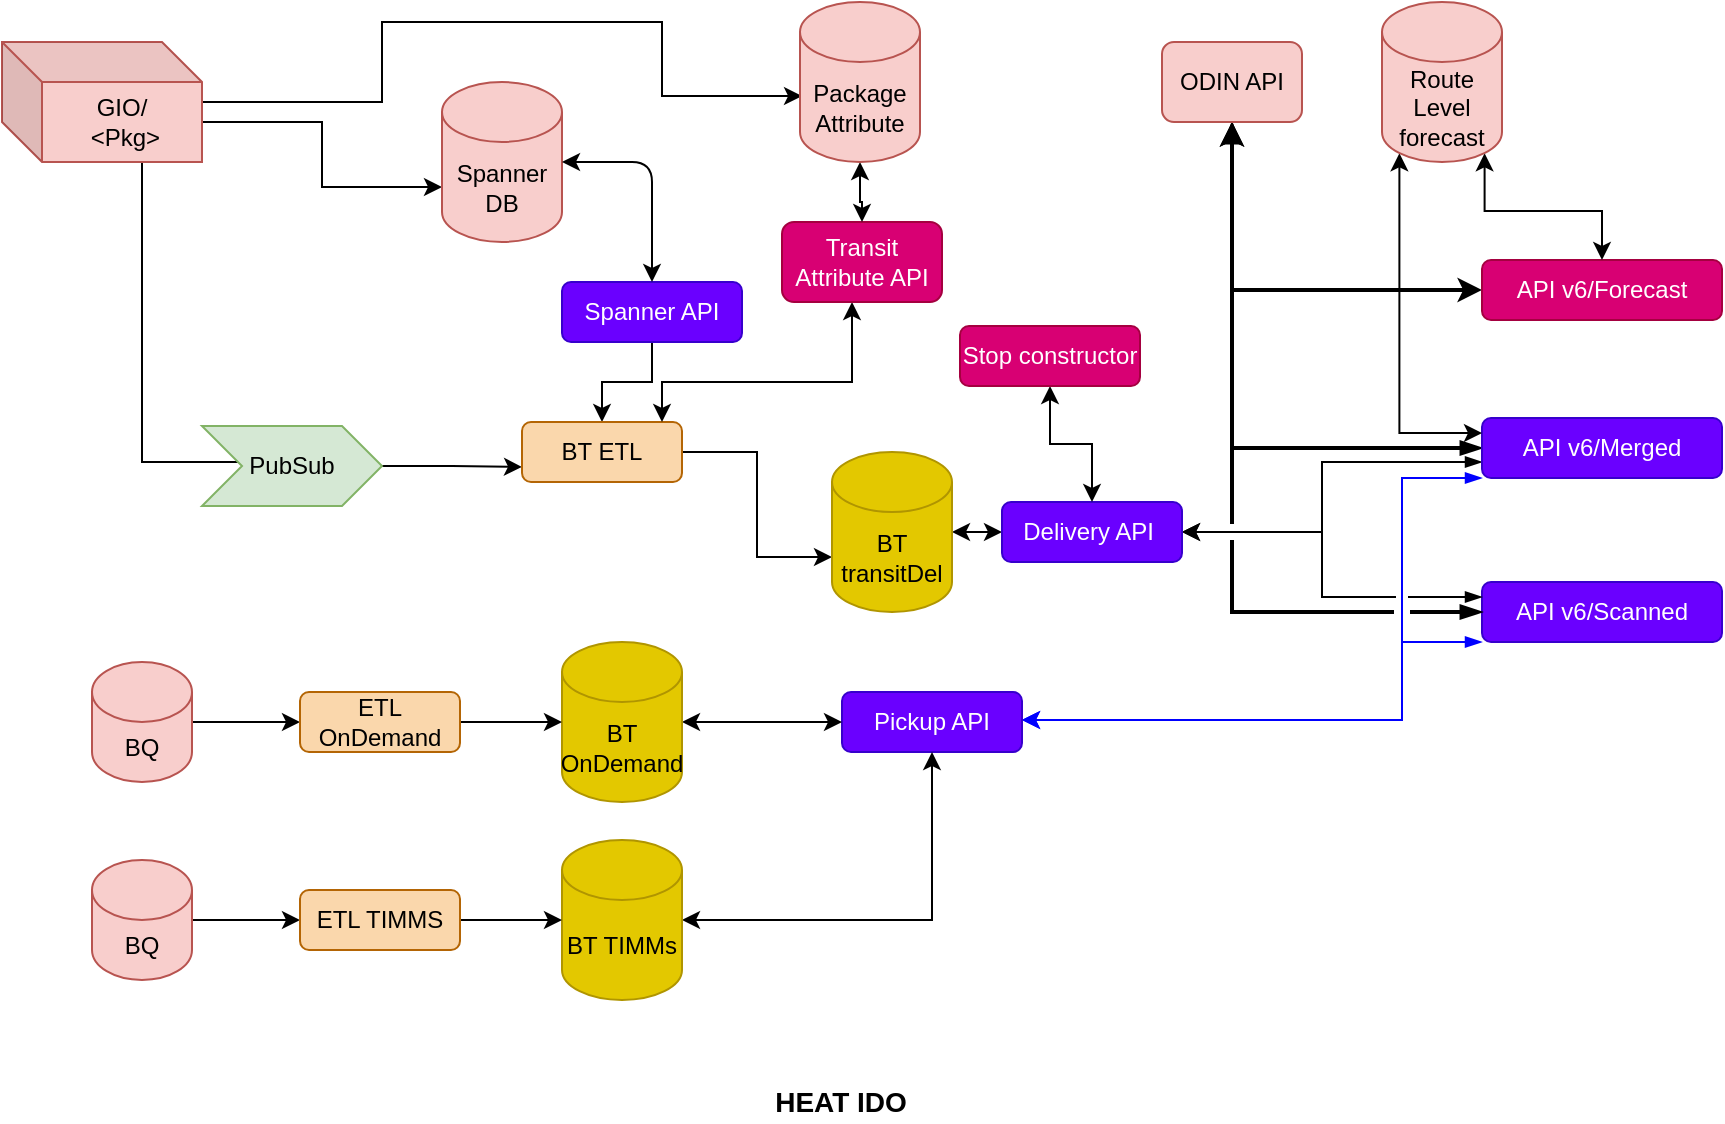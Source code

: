 <mxfile version="14.6.3" type="github">
  <diagram id="fFg92c2pQvZDjQnovCKE" name="Page-1">
    <mxGraphModel dx="868" dy="450" grid="1" gridSize="10" guides="1" tooltips="1" connect="1" arrows="1" fold="1" page="1" pageScale="1" pageWidth="980" pageHeight="1390" math="0" shadow="0">
      <root>
        <mxCell id="0" />
        <mxCell id="1" parent="0" />
        <mxCell id="un_jr5ibtPmmpusLno7o-21" style="rounded=0;orthogonalLoop=1;jettySize=auto;html=1;edgeStyle=orthogonalEdgeStyle;endArrow=blockThin;endFill=1;exitX=0;exitY=0.5;exitDx=0;exitDy=0;jumpStyle=gap;startArrow=classic;startFill=1;entryX=0.5;entryY=1;entryDx=0;entryDy=0;strokeWidth=2;" parent="1" source="un_jr5ibtPmmpusLno7o-16" target="bANdUX00ldxKiqN2QLkD-24" edge="1">
          <mxGeometry relative="1" as="geometry">
            <mxPoint x="643" y="210" as="targetPoint" />
            <Array as="points">
              <mxPoint x="625" y="174" />
            </Array>
          </mxGeometry>
        </mxCell>
        <mxCell id="bANdUX00ldxKiqN2QLkD-5" style="edgeStyle=orthogonalEdgeStyle;rounded=0;orthogonalLoop=1;jettySize=auto;html=1;entryX=0;entryY=0;entryDx=0;entryDy=52.5;entryPerimeter=0;" parent="1" source="bANdUX00ldxKiqN2QLkD-2" target="bANdUX00ldxKiqN2QLkD-3" edge="1">
          <mxGeometry relative="1" as="geometry">
            <Array as="points">
              <mxPoint x="170" y="90" />
              <mxPoint x="170" y="123" />
            </Array>
          </mxGeometry>
        </mxCell>
        <mxCell id="SA-iDwVwZmnXe08kRZjd-3" style="edgeStyle=orthogonalEdgeStyle;rounded=0;orthogonalLoop=1;jettySize=auto;html=1;entryX=0;entryY=0.5;entryDx=0;entryDy=0;" parent="1" source="bANdUX00ldxKiqN2QLkD-2" target="bANdUX00ldxKiqN2QLkD-4" edge="1">
          <mxGeometry relative="1" as="geometry">
            <mxPoint x="80" y="260" as="targetPoint" />
            <Array as="points">
              <mxPoint x="80" y="260" />
            </Array>
          </mxGeometry>
        </mxCell>
        <mxCell id="un_jr5ibtPmmpusLno7o-3" value="" style="edgeStyle=orthogonalEdgeStyle;rounded=0;orthogonalLoop=1;jettySize=auto;html=1;entryX=0.017;entryY=0.588;entryDx=0;entryDy=0;entryPerimeter=0;" parent="1" source="bANdUX00ldxKiqN2QLkD-2" target="un_jr5ibtPmmpusLno7o-1" edge="1">
          <mxGeometry relative="1" as="geometry">
            <Array as="points">
              <mxPoint x="200" y="80" />
              <mxPoint x="200" y="40" />
              <mxPoint x="340" y="40" />
              <mxPoint x="340" y="77" />
            </Array>
          </mxGeometry>
        </mxCell>
        <mxCell id="bANdUX00ldxKiqN2QLkD-2" value="GIO/&lt;br&gt;&amp;nbsp;&amp;lt;Pkg&amp;gt;" style="shape=cube;whiteSpace=wrap;html=1;boundedLbl=1;backgroundOutline=1;darkOpacity=0.05;darkOpacity2=0.1;fillColor=#f8cecc;strokeColor=#b85450;" parent="1" vertex="1">
          <mxGeometry x="10" y="50" width="100" height="60" as="geometry" />
        </mxCell>
        <mxCell id="bANdUX00ldxKiqN2QLkD-3" value="Spanner DB" style="shape=cylinder3;whiteSpace=wrap;html=1;boundedLbl=1;backgroundOutline=1;size=15;fillColor=#f8cecc;strokeColor=#b85450;" parent="1" vertex="1">
          <mxGeometry x="230" y="70" width="60" height="80" as="geometry" />
        </mxCell>
        <mxCell id="bANdUX00ldxKiqN2QLkD-12" style="edgeStyle=orthogonalEdgeStyle;rounded=0;orthogonalLoop=1;jettySize=auto;html=1;entryX=0;entryY=0.75;entryDx=0;entryDy=0;" parent="1" source="bANdUX00ldxKiqN2QLkD-4" target="bANdUX00ldxKiqN2QLkD-9" edge="1">
          <mxGeometry relative="1" as="geometry" />
        </mxCell>
        <mxCell id="bANdUX00ldxKiqN2QLkD-4" value="PubSub" style="shape=step;perimeter=stepPerimeter;whiteSpace=wrap;html=1;fixedSize=1;fillColor=#d5e8d4;strokeColor=#82b366;" parent="1" vertex="1">
          <mxGeometry x="110" y="242" width="90" height="40" as="geometry" />
        </mxCell>
        <mxCell id="bANdUX00ldxKiqN2QLkD-13" style="edgeStyle=orthogonalEdgeStyle;rounded=0;orthogonalLoop=1;jettySize=auto;html=1;entryX=0.5;entryY=0;entryDx=0;entryDy=0;" parent="1" source="bANdUX00ldxKiqN2QLkD-7" target="bANdUX00ldxKiqN2QLkD-9" edge="1">
          <mxGeometry relative="1" as="geometry" />
        </mxCell>
        <mxCell id="bANdUX00ldxKiqN2QLkD-7" value="Spanner API" style="rounded=1;whiteSpace=wrap;html=1;fillColor=#6a00ff;strokeColor=#3700CC;fontColor=#ffffff;" parent="1" vertex="1">
          <mxGeometry x="290" y="170" width="90" height="30" as="geometry" />
        </mxCell>
        <mxCell id="bANdUX00ldxKiqN2QLkD-8" value="" style="endArrow=classic;startArrow=classic;html=1;entryX=1;entryY=0.5;entryDx=0;entryDy=0;entryPerimeter=0;exitX=0.5;exitY=0;exitDx=0;exitDy=0;" parent="1" source="bANdUX00ldxKiqN2QLkD-7" target="bANdUX00ldxKiqN2QLkD-3" edge="1">
          <mxGeometry width="50" height="50" relative="1" as="geometry">
            <mxPoint x="400" y="250" as="sourcePoint" />
            <mxPoint x="450" y="200" as="targetPoint" />
            <Array as="points">
              <mxPoint x="335" y="110" />
            </Array>
          </mxGeometry>
        </mxCell>
        <mxCell id="bANdUX00ldxKiqN2QLkD-11" style="edgeStyle=orthogonalEdgeStyle;rounded=0;orthogonalLoop=1;jettySize=auto;html=1;entryX=0;entryY=0;entryDx=0;entryDy=52.5;entryPerimeter=0;" parent="1" source="bANdUX00ldxKiqN2QLkD-9" target="bANdUX00ldxKiqN2QLkD-10" edge="1">
          <mxGeometry relative="1" as="geometry" />
        </mxCell>
        <mxCell id="bANdUX00ldxKiqN2QLkD-9" value="BT ETL" style="rounded=1;whiteSpace=wrap;html=1;fillColor=#fad7ac;strokeColor=#b46504;" parent="1" vertex="1">
          <mxGeometry x="270" y="240" width="80" height="30" as="geometry" />
        </mxCell>
        <mxCell id="bANdUX00ldxKiqN2QLkD-23" value="" style="edgeStyle=orthogonalEdgeStyle;rounded=0;orthogonalLoop=1;jettySize=auto;html=1;startArrow=classic;startFill=1;" parent="1" source="bANdUX00ldxKiqN2QLkD-10" target="bANdUX00ldxKiqN2QLkD-21" edge="1">
          <mxGeometry relative="1" as="geometry" />
        </mxCell>
        <mxCell id="bANdUX00ldxKiqN2QLkD-10" value="BT&lt;br&gt;transitDel" style="shape=cylinder3;whiteSpace=wrap;html=1;boundedLbl=1;backgroundOutline=1;size=15;fillColor=#e3c800;strokeColor=#B09500;fontColor=#000000;" parent="1" vertex="1">
          <mxGeometry x="425" y="255" width="60" height="80" as="geometry" />
        </mxCell>
        <mxCell id="bANdUX00ldxKiqN2QLkD-15" style="edgeStyle=orthogonalEdgeStyle;rounded=0;orthogonalLoop=1;jettySize=auto;html=1;entryX=0.875;entryY=0;entryDx=0;entryDy=0;entryPerimeter=0;startArrow=classic;startFill=1;" parent="1" source="bANdUX00ldxKiqN2QLkD-14" target="bANdUX00ldxKiqN2QLkD-9" edge="1">
          <mxGeometry relative="1" as="geometry">
            <Array as="points">
              <mxPoint x="435" y="220" />
              <mxPoint x="340" y="220" />
            </Array>
          </mxGeometry>
        </mxCell>
        <mxCell id="bANdUX00ldxKiqN2QLkD-14" value="Transit Attribute API" style="rounded=1;whiteSpace=wrap;html=1;fillColor=#d80073;strokeColor=#A50040;fontColor=#ffffff;" parent="1" vertex="1">
          <mxGeometry x="400" y="140" width="80" height="40" as="geometry" />
        </mxCell>
        <mxCell id="bANdUX00ldxKiqN2QLkD-16" value="API v6/Scanned" style="rounded=1;whiteSpace=wrap;html=1;fillColor=#6a00ff;strokeColor=#3700CC;fontColor=#ffffff;" parent="1" vertex="1">
          <mxGeometry x="750" y="320" width="120" height="30" as="geometry" />
        </mxCell>
        <mxCell id="DF-TPiwxnNoxllwe0dpw-11" style="edgeStyle=orthogonalEdgeStyle;rounded=0;jumpStyle=gap;orthogonalLoop=1;jettySize=auto;html=1;startArrow=classic;startFill=1;endArrow=blockThin;endFill=1;strokeColor=#0000FF;" edge="1" parent="1" source="bANdUX00ldxKiqN2QLkD-19">
          <mxGeometry relative="1" as="geometry">
            <mxPoint x="750" y="350" as="targetPoint" />
            <Array as="points">
              <mxPoint x="710" y="389" />
              <mxPoint x="710" y="350" />
            </Array>
          </mxGeometry>
        </mxCell>
        <mxCell id="DF-TPiwxnNoxllwe0dpw-12" style="edgeStyle=orthogonalEdgeStyle;rounded=0;jumpStyle=gap;orthogonalLoop=1;jettySize=auto;html=1;entryX=0;entryY=1;entryDx=0;entryDy=0;startArrow=classic;startFill=1;endArrow=blockThin;endFill=1;strokeColor=#0000FF;" edge="1" parent="1" source="bANdUX00ldxKiqN2QLkD-19" target="un_jr5ibtPmmpusLno7o-15">
          <mxGeometry relative="1" as="geometry">
            <Array as="points">
              <mxPoint x="710" y="389" />
              <mxPoint x="710" y="268" />
            </Array>
          </mxGeometry>
        </mxCell>
        <mxCell id="bANdUX00ldxKiqN2QLkD-19" value="Pickup API" style="rounded=1;whiteSpace=wrap;html=1;fillColor=#6a00ff;strokeColor=#3700CC;fontColor=#ffffff;" parent="1" vertex="1">
          <mxGeometry x="430" y="375" width="90" height="30" as="geometry" />
        </mxCell>
        <mxCell id="DF-TPiwxnNoxllwe0dpw-9" style="edgeStyle=orthogonalEdgeStyle;rounded=0;jumpStyle=gap;orthogonalLoop=1;jettySize=auto;html=1;entryX=0;entryY=0.25;entryDx=0;entryDy=0;startArrow=classic;startFill=1;endArrow=blockThin;endFill=1;" edge="1" parent="1" source="bANdUX00ldxKiqN2QLkD-21" target="bANdUX00ldxKiqN2QLkD-16">
          <mxGeometry relative="1" as="geometry">
            <Array as="points">
              <mxPoint x="670" y="295" />
              <mxPoint x="670" y="328" />
            </Array>
          </mxGeometry>
        </mxCell>
        <mxCell id="DF-TPiwxnNoxllwe0dpw-10" style="edgeStyle=orthogonalEdgeStyle;rounded=0;jumpStyle=gap;orthogonalLoop=1;jettySize=auto;html=1;startArrow=classic;startFill=1;endArrow=blockThin;endFill=1;" edge="1" parent="1" source="bANdUX00ldxKiqN2QLkD-21" target="un_jr5ibtPmmpusLno7o-15">
          <mxGeometry relative="1" as="geometry">
            <mxPoint x="750" y="260" as="targetPoint" />
            <Array as="points">
              <mxPoint x="670" y="295" />
              <mxPoint x="670" y="260" />
            </Array>
          </mxGeometry>
        </mxCell>
        <mxCell id="bANdUX00ldxKiqN2QLkD-21" value="Delivery API&amp;nbsp;" style="rounded=1;whiteSpace=wrap;html=1;fillColor=#6a00ff;strokeColor=#3700CC;fontColor=#ffffff;" parent="1" vertex="1">
          <mxGeometry x="510" y="280" width="90" height="30" as="geometry" />
        </mxCell>
        <mxCell id="DF-TPiwxnNoxllwe0dpw-7" style="edgeStyle=orthogonalEdgeStyle;rounded=0;jumpStyle=gap;orthogonalLoop=1;jettySize=auto;html=1;startArrow=classic;startFill=1;endArrow=blockThin;endFill=1;entryX=0;entryY=0.5;entryDx=0;entryDy=0;strokeWidth=2;" edge="1" parent="1" source="bANdUX00ldxKiqN2QLkD-24" target="un_jr5ibtPmmpusLno7o-15">
          <mxGeometry relative="1" as="geometry">
            <mxPoint x="660" y="330" as="targetPoint" />
            <Array as="points">
              <mxPoint x="625" y="253" />
            </Array>
          </mxGeometry>
        </mxCell>
        <mxCell id="DF-TPiwxnNoxllwe0dpw-8" style="edgeStyle=orthogonalEdgeStyle;rounded=0;jumpStyle=gap;orthogonalLoop=1;jettySize=auto;html=1;startArrow=classic;startFill=1;endArrow=blockThin;endFill=1;fillColor=#f8cecc;endSize=6;strokeWidth=2;" edge="1" parent="1" source="bANdUX00ldxKiqN2QLkD-24" target="bANdUX00ldxKiqN2QLkD-16">
          <mxGeometry relative="1" as="geometry">
            <mxPoint x="660" y="360" as="targetPoint" />
            <Array as="points">
              <mxPoint x="625" y="335" />
            </Array>
          </mxGeometry>
        </mxCell>
        <mxCell id="bANdUX00ldxKiqN2QLkD-24" value="ODIN API" style="rounded=1;whiteSpace=wrap;html=1;fillColor=#f8cecc;strokeColor=#b85450;" parent="1" vertex="1">
          <mxGeometry x="590" y="50" width="70" height="40" as="geometry" />
        </mxCell>
        <mxCell id="bANdUX00ldxKiqN2QLkD-32" style="edgeStyle=orthogonalEdgeStyle;rounded=0;orthogonalLoop=1;jettySize=auto;html=1;entryX=0;entryY=0.5;entryDx=0;entryDy=0;startArrow=classic;startFill=1;" parent="1" source="bANdUX00ldxKiqN2QLkD-26" target="bANdUX00ldxKiqN2QLkD-19" edge="1">
          <mxGeometry relative="1" as="geometry" />
        </mxCell>
        <mxCell id="bANdUX00ldxKiqN2QLkD-26" value="BT OnDemand" style="shape=cylinder3;whiteSpace=wrap;html=1;boundedLbl=1;backgroundOutline=1;size=15;fillColor=#e3c800;strokeColor=#B09500;fontColor=#000000;" parent="1" vertex="1">
          <mxGeometry x="290" y="350" width="60" height="80" as="geometry" />
        </mxCell>
        <mxCell id="bANdUX00ldxKiqN2QLkD-33" style="edgeStyle=orthogonalEdgeStyle;rounded=0;orthogonalLoop=1;jettySize=auto;html=1;entryX=0.5;entryY=1;entryDx=0;entryDy=0;startArrow=classic;startFill=1;" parent="1" source="bANdUX00ldxKiqN2QLkD-27" target="bANdUX00ldxKiqN2QLkD-19" edge="1">
          <mxGeometry relative="1" as="geometry" />
        </mxCell>
        <mxCell id="bANdUX00ldxKiqN2QLkD-27" value="BT TIMMs" style="shape=cylinder3;whiteSpace=wrap;html=1;boundedLbl=1;backgroundOutline=1;size=15;fillColor=#e3c800;strokeColor=#B09500;fontColor=#000000;" parent="1" vertex="1">
          <mxGeometry x="290" y="449" width="60" height="80" as="geometry" />
        </mxCell>
        <mxCell id="un_jr5ibtPmmpusLno7o-6" value="" style="edgeStyle=orthogonalEdgeStyle;rounded=0;orthogonalLoop=1;jettySize=auto;html=1;entryX=0;entryY=0.5;entryDx=0;entryDy=0;" parent="1" source="bANdUX00ldxKiqN2QLkD-28" target="un_jr5ibtPmmpusLno7o-4" edge="1">
          <mxGeometry relative="1" as="geometry" />
        </mxCell>
        <mxCell id="bANdUX00ldxKiqN2QLkD-28" value="BQ" style="shape=cylinder3;whiteSpace=wrap;html=1;boundedLbl=1;backgroundOutline=1;size=15;fillColor=#f8cecc;strokeColor=#b85450;" parent="1" vertex="1">
          <mxGeometry x="55" y="360" width="50" height="60" as="geometry" />
        </mxCell>
        <mxCell id="un_jr5ibtPmmpusLno7o-8" value="" style="edgeStyle=orthogonalEdgeStyle;rounded=0;orthogonalLoop=1;jettySize=auto;html=1;" parent="1" source="bANdUX00ldxKiqN2QLkD-29" target="un_jr5ibtPmmpusLno7o-5" edge="1">
          <mxGeometry relative="1" as="geometry" />
        </mxCell>
        <mxCell id="bANdUX00ldxKiqN2QLkD-29" value="BQ" style="shape=cylinder3;whiteSpace=wrap;html=1;boundedLbl=1;backgroundOutline=1;size=15;fillColor=#f8cecc;strokeColor=#b85450;" parent="1" vertex="1">
          <mxGeometry x="55" y="459" width="50" height="60" as="geometry" />
        </mxCell>
        <mxCell id="un_jr5ibtPmmpusLno7o-2" value="" style="edgeStyle=orthogonalEdgeStyle;rounded=0;orthogonalLoop=1;jettySize=auto;html=1;startArrow=classic;startFill=1;" parent="1" source="un_jr5ibtPmmpusLno7o-1" target="bANdUX00ldxKiqN2QLkD-14" edge="1">
          <mxGeometry relative="1" as="geometry" />
        </mxCell>
        <mxCell id="un_jr5ibtPmmpusLno7o-1" value="Package Attribute" style="shape=cylinder3;whiteSpace=wrap;html=1;boundedLbl=1;backgroundOutline=1;size=15;fillColor=#f8cecc;strokeColor=#b85450;" parent="1" vertex="1">
          <mxGeometry x="409" y="30" width="60" height="80" as="geometry" />
        </mxCell>
        <mxCell id="un_jr5ibtPmmpusLno7o-7" value="" style="edgeStyle=orthogonalEdgeStyle;rounded=0;orthogonalLoop=1;jettySize=auto;html=1;" parent="1" source="un_jr5ibtPmmpusLno7o-4" target="bANdUX00ldxKiqN2QLkD-26" edge="1">
          <mxGeometry relative="1" as="geometry" />
        </mxCell>
        <mxCell id="un_jr5ibtPmmpusLno7o-4" value="ETL OnDemand" style="rounded=1;whiteSpace=wrap;html=1;fillColor=#fad7ac;strokeColor=#b46504;" parent="1" vertex="1">
          <mxGeometry x="159" y="375" width="80" height="30" as="geometry" />
        </mxCell>
        <mxCell id="un_jr5ibtPmmpusLno7o-9" value="" style="edgeStyle=orthogonalEdgeStyle;rounded=0;orthogonalLoop=1;jettySize=auto;html=1;" parent="1" source="un_jr5ibtPmmpusLno7o-5" target="bANdUX00ldxKiqN2QLkD-27" edge="1">
          <mxGeometry relative="1" as="geometry" />
        </mxCell>
        <mxCell id="un_jr5ibtPmmpusLno7o-5" value="ETL TIMMS" style="rounded=1;whiteSpace=wrap;html=1;fillColor=#fad7ac;strokeColor=#b46504;" parent="1" vertex="1">
          <mxGeometry x="159" y="474" width="80" height="30" as="geometry" />
        </mxCell>
        <mxCell id="un_jr5ibtPmmpusLno7o-15" value="API v6/Merged" style="rounded=1;whiteSpace=wrap;html=1;fillColor=#6a00ff;strokeColor=#3700CC;fontColor=#ffffff;" parent="1" vertex="1">
          <mxGeometry x="750" y="238" width="120" height="30" as="geometry" />
        </mxCell>
        <mxCell id="un_jr5ibtPmmpusLno7o-16" value="API v6/Forecast" style="rounded=1;whiteSpace=wrap;html=1;fillColor=#d80073;strokeColor=#A50040;fontColor=#ffffff;" parent="1" vertex="1">
          <mxGeometry x="750" y="159" width="120" height="30" as="geometry" />
        </mxCell>
        <mxCell id="un_jr5ibtPmmpusLno7o-19" style="edgeStyle=orthogonalEdgeStyle;rounded=0;orthogonalLoop=1;jettySize=auto;html=1;entryX=0.5;entryY=0;entryDx=0;entryDy=0;startArrow=classic;startFill=1;exitX=0.855;exitY=1;exitDx=0;exitDy=-4.35;exitPerimeter=0;" parent="1" source="un_jr5ibtPmmpusLno7o-18" target="un_jr5ibtPmmpusLno7o-16" edge="1">
          <mxGeometry relative="1" as="geometry" />
        </mxCell>
        <mxCell id="un_jr5ibtPmmpusLno7o-20" style="edgeStyle=orthogonalEdgeStyle;rounded=0;orthogonalLoop=1;jettySize=auto;html=1;exitX=0.145;exitY=1;exitDx=0;exitDy=-4.35;exitPerimeter=0;entryX=0;entryY=0.25;entryDx=0;entryDy=0;startArrow=classic;startFill=1;" parent="1" source="un_jr5ibtPmmpusLno7o-18" target="un_jr5ibtPmmpusLno7o-15" edge="1">
          <mxGeometry relative="1" as="geometry" />
        </mxCell>
        <mxCell id="un_jr5ibtPmmpusLno7o-18" value="Route Level forecast" style="shape=cylinder3;whiteSpace=wrap;html=1;boundedLbl=1;backgroundOutline=1;size=15;fillColor=#f8cecc;strokeColor=#b85450;" parent="1" vertex="1">
          <mxGeometry x="700" y="30" width="60" height="80" as="geometry" />
        </mxCell>
        <mxCell id="un_jr5ibtPmmpusLno7o-23" value="" style="edgeStyle=orthogonalEdgeStyle;rounded=0;orthogonalLoop=1;jettySize=auto;html=1;startArrow=classic;startFill=1;" parent="1" source="un_jr5ibtPmmpusLno7o-22" target="bANdUX00ldxKiqN2QLkD-21" edge="1">
          <mxGeometry relative="1" as="geometry" />
        </mxCell>
        <mxCell id="un_jr5ibtPmmpusLno7o-22" value="Stop constructor" style="rounded=1;whiteSpace=wrap;html=1;fillColor=#d80073;strokeColor=#A50040;fontColor=#ffffff;" parent="1" vertex="1">
          <mxGeometry x="489" y="192" width="90" height="30" as="geometry" />
        </mxCell>
        <mxCell id="un_jr5ibtPmmpusLno7o-24" value="&lt;b&gt;&lt;font style=&quot;font-size: 14px&quot;&gt;HEAT IDO&lt;/font&gt;&lt;/b&gt;" style="text;html=1;align=center;verticalAlign=middle;resizable=0;points=[];autosize=1;strokeColor=none;" parent="1" vertex="1">
          <mxGeometry x="389" y="570" width="80" height="20" as="geometry" />
        </mxCell>
      </root>
    </mxGraphModel>
  </diagram>
</mxfile>

